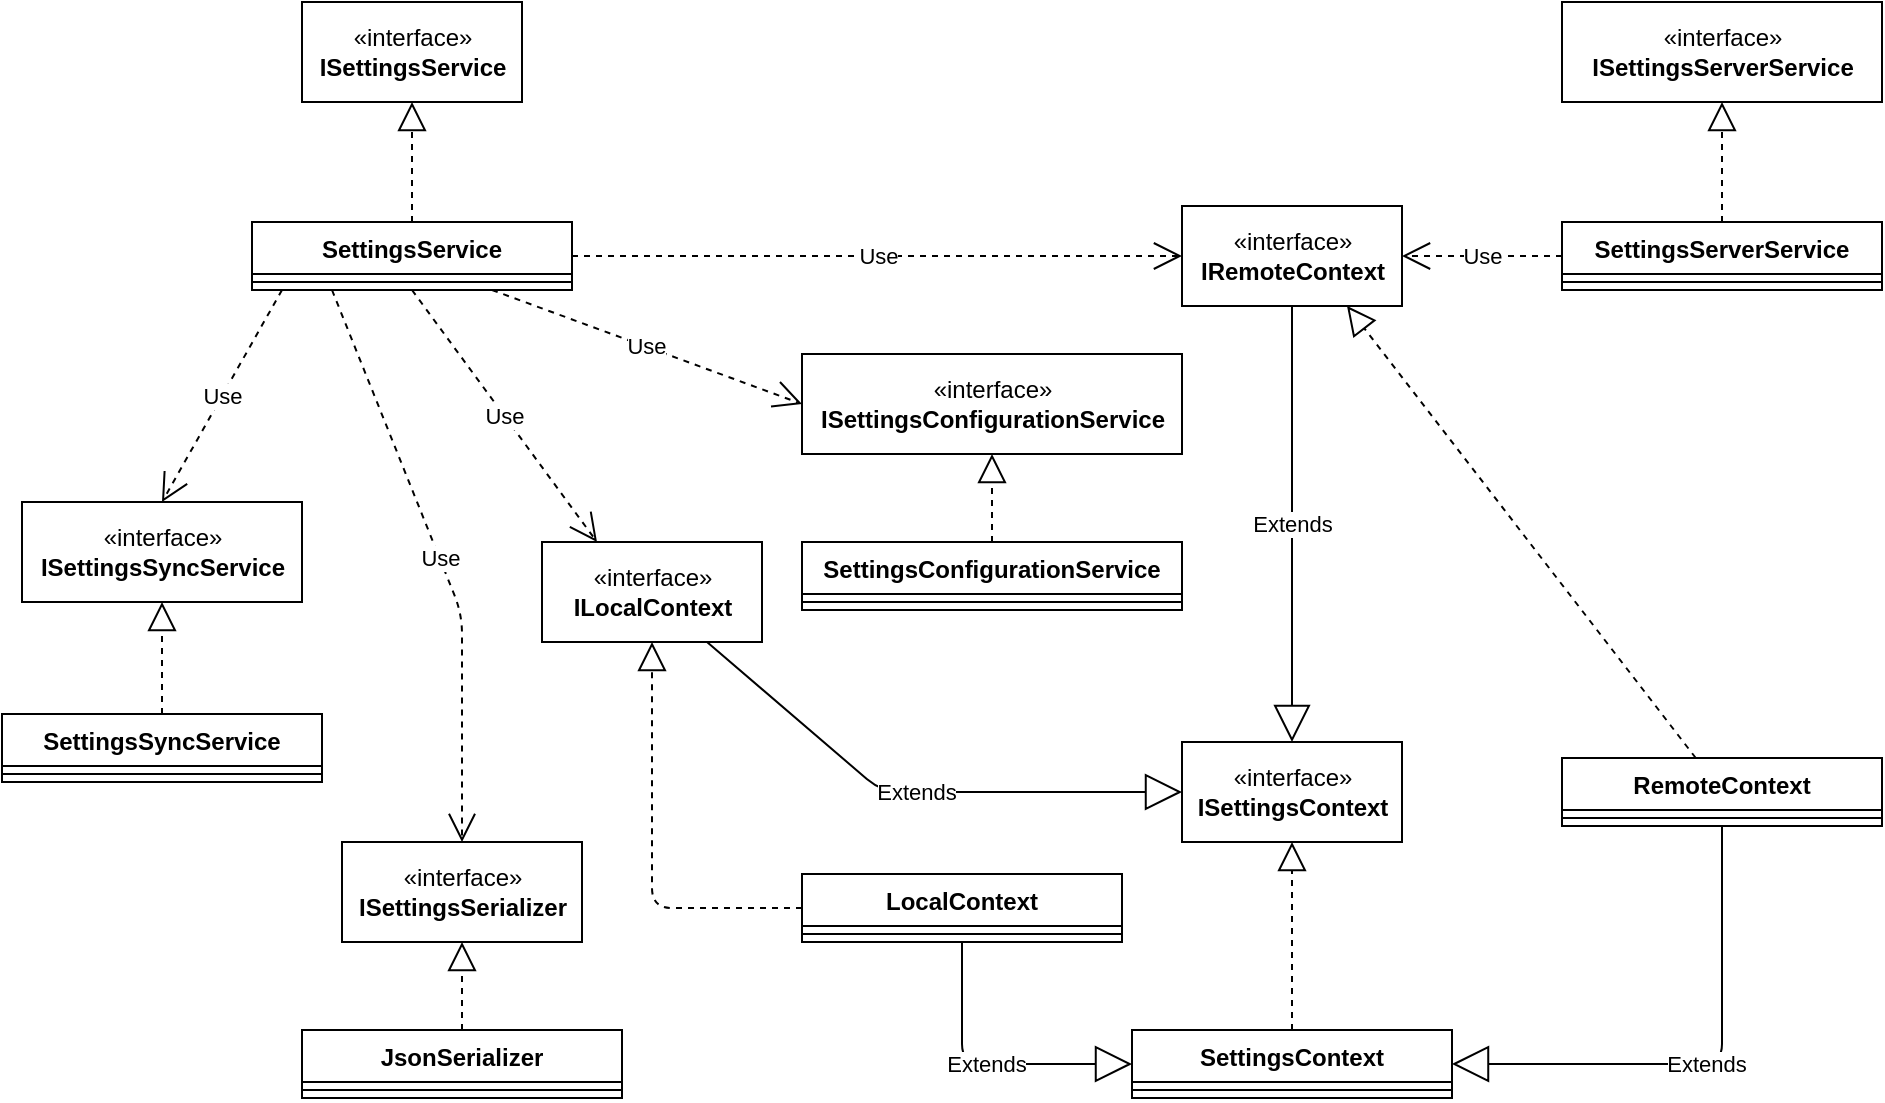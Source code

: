 <mxfile version="15.2.7" type="device"><diagram id="C5RBs43oDa-KdzZeNtuy" name="Page-1"><mxGraphModel dx="750" dy="613" grid="1" gridSize="10" guides="1" tooltips="1" connect="1" arrows="1" fold="1" page="1" pageScale="1" pageWidth="1169" pageHeight="827" math="0" shadow="0"><root><mxCell id="WIyWlLk6GJQsqaUBKTNV-0"/><mxCell id="WIyWlLk6GJQsqaUBKTNV-1" parent="WIyWlLk6GJQsqaUBKTNV-0"/><mxCell id="_TgJ7LqJ2_fqgHWEdVsD-0" value="«interface»&lt;br&gt;&lt;b&gt;ISettingsService&lt;/b&gt;" style="html=1;" parent="WIyWlLk6GJQsqaUBKTNV-1" vertex="1"><mxGeometry x="230" y="84" width="110" height="50" as="geometry"/></mxCell><mxCell id="_TgJ7LqJ2_fqgHWEdVsD-1" value="«interface»&lt;br&gt;&lt;b&gt;ISettingsServerService&lt;br&gt;&lt;/b&gt;" style="html=1;" parent="WIyWlLk6GJQsqaUBKTNV-1" vertex="1"><mxGeometry x="860" y="84" width="160" height="50" as="geometry"/></mxCell><mxCell id="_TgJ7LqJ2_fqgHWEdVsD-2" value="«interface»&lt;br&gt;&lt;b&gt;ISettingsSyncService&lt;/b&gt;" style="html=1;" parent="WIyWlLk6GJQsqaUBKTNV-1" vertex="1"><mxGeometry x="90" y="334" width="140" height="50" as="geometry"/></mxCell><mxCell id="_TgJ7LqJ2_fqgHWEdVsD-3" value="«interface»&lt;br&gt;&lt;b&gt;ISettingsContext&lt;/b&gt;" style="html=1;" parent="WIyWlLk6GJQsqaUBKTNV-1" vertex="1"><mxGeometry x="670" y="454" width="110" height="50" as="geometry"/></mxCell><mxCell id="_TgJ7LqJ2_fqgHWEdVsD-4" value="«interface»&lt;br&gt;&lt;b&gt;IRemoteContext&lt;/b&gt;" style="html=1;" parent="WIyWlLk6GJQsqaUBKTNV-1" vertex="1"><mxGeometry x="670" y="186" width="110" height="50" as="geometry"/></mxCell><mxCell id="_TgJ7LqJ2_fqgHWEdVsD-5" value="«interface»&lt;br&gt;&lt;b&gt;ILocalContext&lt;/b&gt;" style="html=1;" parent="WIyWlLk6GJQsqaUBKTNV-1" vertex="1"><mxGeometry x="350" y="354" width="110" height="50" as="geometry"/></mxCell><mxCell id="_TgJ7LqJ2_fqgHWEdVsD-6" value="«interface»&lt;br&gt;&lt;b&gt;ISettingsConfigurationService&lt;/b&gt;" style="html=1;" parent="WIyWlLk6GJQsqaUBKTNV-1" vertex="1"><mxGeometry x="480" y="260" width="190" height="50" as="geometry"/></mxCell><mxCell id="_TgJ7LqJ2_fqgHWEdVsD-33" value="JsonSerializer" style="swimlane;fontStyle=1;align=center;verticalAlign=top;childLayout=stackLayout;horizontal=1;startSize=26;horizontalStack=0;resizeParent=1;resizeParentMax=0;resizeLast=0;collapsible=1;marginBottom=0;" parent="WIyWlLk6GJQsqaUBKTNV-1" vertex="1"><mxGeometry x="230" y="598" width="160" height="34" as="geometry"/></mxCell><mxCell id="_TgJ7LqJ2_fqgHWEdVsD-35" value="" style="line;strokeWidth=1;fillColor=none;align=left;verticalAlign=middle;spacingTop=-1;spacingLeft=3;spacingRight=3;rotatable=0;labelPosition=right;points=[];portConstraint=eastwest;" parent="_TgJ7LqJ2_fqgHWEdVsD-33" vertex="1"><mxGeometry y="26" width="160" height="8" as="geometry"/></mxCell><mxCell id="_TgJ7LqJ2_fqgHWEdVsD-37" value="«interface»&lt;br&gt;&lt;b&gt;ISettingsSerializer&lt;/b&gt;" style="html=1;" parent="WIyWlLk6GJQsqaUBKTNV-1" vertex="1"><mxGeometry x="250" y="504" width="120" height="50" as="geometry"/></mxCell><mxCell id="_TgJ7LqJ2_fqgHWEdVsD-38" value="SettingsConfigurationService" style="swimlane;fontStyle=1;align=center;verticalAlign=top;childLayout=stackLayout;horizontal=1;startSize=26;horizontalStack=0;resizeParent=1;resizeParentMax=0;resizeLast=0;collapsible=1;marginBottom=0;" parent="WIyWlLk6GJQsqaUBKTNV-1" vertex="1"><mxGeometry x="480" y="354" width="190" height="34" as="geometry"/></mxCell><mxCell id="_TgJ7LqJ2_fqgHWEdVsD-40" value="" style="line;strokeWidth=1;fillColor=none;align=left;verticalAlign=middle;spacingTop=-1;spacingLeft=3;spacingRight=3;rotatable=0;labelPosition=right;points=[];portConstraint=eastwest;" parent="_TgJ7LqJ2_fqgHWEdVsD-38" vertex="1"><mxGeometry y="26" width="190" height="8" as="geometry"/></mxCell><mxCell id="_TgJ7LqJ2_fqgHWEdVsD-42" value="RemoteContext" style="swimlane;fontStyle=1;align=center;verticalAlign=top;childLayout=stackLayout;horizontal=1;startSize=26;horizontalStack=0;resizeParent=1;resizeParentMax=0;resizeLast=0;collapsible=1;marginBottom=0;" parent="WIyWlLk6GJQsqaUBKTNV-1" vertex="1"><mxGeometry x="860" y="462" width="160" height="34" as="geometry"/></mxCell><mxCell id="_TgJ7LqJ2_fqgHWEdVsD-44" value="" style="line;strokeWidth=1;fillColor=none;align=left;verticalAlign=middle;spacingTop=-1;spacingLeft=3;spacingRight=3;rotatable=0;labelPosition=right;points=[];portConstraint=eastwest;" parent="_TgJ7LqJ2_fqgHWEdVsD-42" vertex="1"><mxGeometry y="26" width="160" height="8" as="geometry"/></mxCell><mxCell id="_TgJ7LqJ2_fqgHWEdVsD-46" value="SettingsServerService" style="swimlane;fontStyle=1;align=center;verticalAlign=top;childLayout=stackLayout;horizontal=1;startSize=26;horizontalStack=0;resizeParent=1;resizeParentMax=0;resizeLast=0;collapsible=1;marginBottom=0;" parent="WIyWlLk6GJQsqaUBKTNV-1" vertex="1"><mxGeometry x="860" y="194" width="160" height="34" as="geometry"/></mxCell><mxCell id="_TgJ7LqJ2_fqgHWEdVsD-48" value="" style="line;strokeWidth=1;fillColor=none;align=left;verticalAlign=middle;spacingTop=-1;spacingLeft=3;spacingRight=3;rotatable=0;labelPosition=right;points=[];portConstraint=eastwest;" parent="_TgJ7LqJ2_fqgHWEdVsD-46" vertex="1"><mxGeometry y="26" width="160" height="8" as="geometry"/></mxCell><mxCell id="_TgJ7LqJ2_fqgHWEdVsD-50" value="SettingsService" style="swimlane;fontStyle=1;align=center;verticalAlign=top;childLayout=stackLayout;horizontal=1;startSize=26;horizontalStack=0;resizeParent=1;resizeParentMax=0;resizeLast=0;collapsible=1;marginBottom=0;" parent="WIyWlLk6GJQsqaUBKTNV-1" vertex="1"><mxGeometry x="205" y="194" width="160" height="34" as="geometry"/></mxCell><mxCell id="_TgJ7LqJ2_fqgHWEdVsD-52" value="" style="line;strokeWidth=1;fillColor=none;align=left;verticalAlign=middle;spacingTop=-1;spacingLeft=3;spacingRight=3;rotatable=0;labelPosition=right;points=[];portConstraint=eastwest;" parent="_TgJ7LqJ2_fqgHWEdVsD-50" vertex="1"><mxGeometry y="26" width="160" height="8" as="geometry"/></mxCell><mxCell id="_TgJ7LqJ2_fqgHWEdVsD-54" value="SettingsContext" style="swimlane;fontStyle=1;align=center;verticalAlign=top;childLayout=stackLayout;horizontal=1;startSize=26;horizontalStack=0;resizeParent=1;resizeParentMax=0;resizeLast=0;collapsible=1;marginBottom=0;" parent="WIyWlLk6GJQsqaUBKTNV-1" vertex="1"><mxGeometry x="645" y="598" width="160" height="34" as="geometry"/></mxCell><mxCell id="_TgJ7LqJ2_fqgHWEdVsD-56" value="" style="line;strokeWidth=1;fillColor=none;align=left;verticalAlign=middle;spacingTop=-1;spacingLeft=3;spacingRight=3;rotatable=0;labelPosition=right;points=[];portConstraint=eastwest;" parent="_TgJ7LqJ2_fqgHWEdVsD-54" vertex="1"><mxGeometry y="26" width="160" height="8" as="geometry"/></mxCell><mxCell id="_TgJ7LqJ2_fqgHWEdVsD-58" value="LocalContext" style="swimlane;fontStyle=1;align=center;verticalAlign=top;childLayout=stackLayout;horizontal=1;startSize=26;horizontalStack=0;resizeParent=1;resizeParentMax=0;resizeLast=0;collapsible=1;marginBottom=0;" parent="WIyWlLk6GJQsqaUBKTNV-1" vertex="1"><mxGeometry x="480" y="520" width="160" height="34" as="geometry"/></mxCell><mxCell id="_TgJ7LqJ2_fqgHWEdVsD-60" value="" style="line;strokeWidth=1;fillColor=none;align=left;verticalAlign=middle;spacingTop=-1;spacingLeft=3;spacingRight=3;rotatable=0;labelPosition=right;points=[];portConstraint=eastwest;" parent="_TgJ7LqJ2_fqgHWEdVsD-58" vertex="1"><mxGeometry y="26" width="160" height="8" as="geometry"/></mxCell><mxCell id="_TgJ7LqJ2_fqgHWEdVsD-62" value="" style="endArrow=block;dashed=1;endFill=0;endSize=12;html=1;exitX=0.5;exitY=0;exitDx=0;exitDy=0;" parent="WIyWlLk6GJQsqaUBKTNV-1" source="_TgJ7LqJ2_fqgHWEdVsD-50" target="_TgJ7LqJ2_fqgHWEdVsD-0" edge="1"><mxGeometry width="160" relative="1" as="geometry"><mxPoint x="840" y="250" as="sourcePoint"/><mxPoint x="790" y="604" as="targetPoint"/></mxGeometry></mxCell><mxCell id="_TgJ7LqJ2_fqgHWEdVsD-63" value="" style="endArrow=block;dashed=1;endFill=0;endSize=12;html=1;exitX=0.5;exitY=0;exitDx=0;exitDy=0;" parent="WIyWlLk6GJQsqaUBKTNV-1" source="_TgJ7LqJ2_fqgHWEdVsD-46" target="_TgJ7LqJ2_fqgHWEdVsD-1" edge="1"><mxGeometry width="160" relative="1" as="geometry"><mxPoint x="630" y="604" as="sourcePoint"/><mxPoint x="790" y="604" as="targetPoint"/></mxGeometry></mxCell><mxCell id="_TgJ7LqJ2_fqgHWEdVsD-64" value="" style="endArrow=block;dashed=1;endFill=0;endSize=12;html=1;entryX=0.75;entryY=1;entryDx=0;entryDy=0;" parent="WIyWlLk6GJQsqaUBKTNV-1" source="_TgJ7LqJ2_fqgHWEdVsD-42" target="_TgJ7LqJ2_fqgHWEdVsD-4" edge="1"><mxGeometry width="160" relative="1" as="geometry"><mxPoint x="630" y="604" as="sourcePoint"/><mxPoint x="760" y="324" as="targetPoint"/></mxGeometry></mxCell><mxCell id="_TgJ7LqJ2_fqgHWEdVsD-65" value="" style="endArrow=block;dashed=1;endFill=0;endSize=12;html=1;entryX=0.5;entryY=1;entryDx=0;entryDy=0;" parent="WIyWlLk6GJQsqaUBKTNV-1" source="_TgJ7LqJ2_fqgHWEdVsD-54" target="_TgJ7LqJ2_fqgHWEdVsD-3" edge="1"><mxGeometry width="160" relative="1" as="geometry"><mxPoint x="630" y="604" as="sourcePoint"/><mxPoint x="790" y="604" as="targetPoint"/></mxGeometry></mxCell><mxCell id="_TgJ7LqJ2_fqgHWEdVsD-66" value="" style="endArrow=block;dashed=1;endFill=0;endSize=12;html=1;entryX=0.5;entryY=1;entryDx=0;entryDy=0;exitX=0;exitY=0.5;exitDx=0;exitDy=0;" parent="WIyWlLk6GJQsqaUBKTNV-1" source="_TgJ7LqJ2_fqgHWEdVsD-58" target="_TgJ7LqJ2_fqgHWEdVsD-5" edge="1"><mxGeometry width="160" relative="1" as="geometry"><mxPoint x="630" y="604" as="sourcePoint"/><mxPoint x="450" y="404" as="targetPoint"/><Array as="points"><mxPoint x="405" y="537"/></Array></mxGeometry></mxCell><mxCell id="_TgJ7LqJ2_fqgHWEdVsD-67" value="" style="endArrow=block;dashed=1;endFill=0;endSize=12;html=1;exitX=0.5;exitY=0;exitDx=0;exitDy=0;entryX=0.5;entryY=1;entryDx=0;entryDy=0;" parent="WIyWlLk6GJQsqaUBKTNV-1" source="_TgJ7LqJ2_fqgHWEdVsD-33" target="_TgJ7LqJ2_fqgHWEdVsD-37" edge="1"><mxGeometry width="160" relative="1" as="geometry"><mxPoint x="630" y="604" as="sourcePoint"/><mxPoint x="790" y="604" as="targetPoint"/></mxGeometry></mxCell><mxCell id="_TgJ7LqJ2_fqgHWEdVsD-68" value="SettingsSyncService" style="swimlane;fontStyle=1;align=center;verticalAlign=top;childLayout=stackLayout;horizontal=1;startSize=26;horizontalStack=0;resizeParent=1;resizeParentMax=0;resizeLast=0;collapsible=1;marginBottom=0;" parent="WIyWlLk6GJQsqaUBKTNV-1" vertex="1"><mxGeometry x="80" y="440" width="160" height="34" as="geometry"/></mxCell><mxCell id="_TgJ7LqJ2_fqgHWEdVsD-70" value="" style="line;strokeWidth=1;fillColor=none;align=left;verticalAlign=middle;spacingTop=-1;spacingLeft=3;spacingRight=3;rotatable=0;labelPosition=right;points=[];portConstraint=eastwest;" parent="_TgJ7LqJ2_fqgHWEdVsD-68" vertex="1"><mxGeometry y="26" width="160" height="8" as="geometry"/></mxCell><mxCell id="_TgJ7LqJ2_fqgHWEdVsD-72" value="" style="endArrow=block;dashed=1;endFill=0;endSize=12;html=1;entryX=0.5;entryY=1;entryDx=0;entryDy=0;" parent="WIyWlLk6GJQsqaUBKTNV-1" source="_TgJ7LqJ2_fqgHWEdVsD-68" edge="1" target="_TgJ7LqJ2_fqgHWEdVsD-2"><mxGeometry width="160" relative="1" as="geometry"><mxPoint x="630" y="604" as="sourcePoint"/><mxPoint x="210" y="384" as="targetPoint"/></mxGeometry></mxCell><mxCell id="_TgJ7LqJ2_fqgHWEdVsD-73" value="" style="endArrow=block;dashed=1;endFill=0;endSize=12;html=1;exitX=0.5;exitY=0;exitDx=0;exitDy=0;entryX=0.5;entryY=1;entryDx=0;entryDy=0;" parent="WIyWlLk6GJQsqaUBKTNV-1" source="_TgJ7LqJ2_fqgHWEdVsD-38" target="_TgJ7LqJ2_fqgHWEdVsD-6" edge="1"><mxGeometry width="160" relative="1" as="geometry"><mxPoint x="540" y="810" as="sourcePoint"/><mxPoint x="575" y="370" as="targetPoint"/></mxGeometry></mxCell><mxCell id="_TgJ7LqJ2_fqgHWEdVsD-75" value="Extends" style="endArrow=block;endSize=16;endFill=0;html=1;exitX=0.5;exitY=1;exitDx=0;exitDy=0;entryX=1;entryY=0.5;entryDx=0;entryDy=0;" parent="WIyWlLk6GJQsqaUBKTNV-1" source="_TgJ7LqJ2_fqgHWEdVsD-42" target="_TgJ7LqJ2_fqgHWEdVsD-54" edge="1"><mxGeometry width="160" relative="1" as="geometry"><mxPoint x="630" y="604" as="sourcePoint"/><mxPoint x="790" y="604" as="targetPoint"/><Array as="points"><mxPoint x="940" y="615"/></Array></mxGeometry></mxCell><mxCell id="_TgJ7LqJ2_fqgHWEdVsD-76" value="Extends" style="endArrow=block;endSize=16;endFill=0;html=1;exitX=0.5;exitY=1;exitDx=0;exitDy=0;entryX=0;entryY=0.5;entryDx=0;entryDy=0;" parent="WIyWlLk6GJQsqaUBKTNV-1" source="_TgJ7LqJ2_fqgHWEdVsD-58" target="_TgJ7LqJ2_fqgHWEdVsD-54" edge="1"><mxGeometry width="160" relative="1" as="geometry"><mxPoint x="630" y="604" as="sourcePoint"/><mxPoint x="630" y="649" as="targetPoint"/><Array as="points"><mxPoint x="560" y="615"/></Array></mxGeometry></mxCell><mxCell id="_TgJ7LqJ2_fqgHWEdVsD-77" value="Use" style="endArrow=open;endSize=12;dashed=1;html=1;exitX=0.5;exitY=1;exitDx=0;exitDy=0;entryX=0.25;entryY=0;entryDx=0;entryDy=0;" parent="WIyWlLk6GJQsqaUBKTNV-1" source="_TgJ7LqJ2_fqgHWEdVsD-50" target="_TgJ7LqJ2_fqgHWEdVsD-5" edge="1"><mxGeometry width="160" relative="1" as="geometry"><mxPoint x="630" y="604" as="sourcePoint"/><mxPoint x="790" y="604" as="targetPoint"/></mxGeometry></mxCell><mxCell id="_TgJ7LqJ2_fqgHWEdVsD-78" value="Use" style="endArrow=open;endSize=12;dashed=1;html=1;entryX=0;entryY=0.5;entryDx=0;entryDy=0;exitX=1;exitY=0.5;exitDx=0;exitDy=0;" parent="WIyWlLk6GJQsqaUBKTNV-1" source="_TgJ7LqJ2_fqgHWEdVsD-50" target="_TgJ7LqJ2_fqgHWEdVsD-4" edge="1"><mxGeometry width="160" relative="1" as="geometry"><mxPoint x="390" y="200" as="sourcePoint"/><mxPoint x="790" y="604" as="targetPoint"/></mxGeometry></mxCell><mxCell id="_TgJ7LqJ2_fqgHWEdVsD-79" value="Use" style="endArrow=open;endSize=12;dashed=1;html=1;entryX=0.5;entryY=0;entryDx=0;entryDy=0;exitX=0.25;exitY=1;exitDx=0;exitDy=0;" parent="WIyWlLk6GJQsqaUBKTNV-1" source="_TgJ7LqJ2_fqgHWEdVsD-50" target="_TgJ7LqJ2_fqgHWEdVsD-37" edge="1"><mxGeometry width="160" relative="1" as="geometry"><mxPoint x="285" y="228" as="sourcePoint"/><mxPoint x="790" y="604" as="targetPoint"/><Array as="points"><mxPoint x="310" y="390"/></Array></mxGeometry></mxCell><mxCell id="_TgJ7LqJ2_fqgHWEdVsD-80" value="Use" style="endArrow=open;endSize=12;dashed=1;html=1;exitX=0.75;exitY=1;exitDx=0;exitDy=0;entryX=0;entryY=0.5;entryDx=0;entryDy=0;" parent="WIyWlLk6GJQsqaUBKTNV-1" source="_TgJ7LqJ2_fqgHWEdVsD-50" target="_TgJ7LqJ2_fqgHWEdVsD-6" edge="1"><mxGeometry width="160" relative="1" as="geometry"><mxPoint x="630" y="604" as="sourcePoint"/><mxPoint x="790" y="604" as="targetPoint"/></mxGeometry></mxCell><mxCell id="_TgJ7LqJ2_fqgHWEdVsD-81" value="Extends" style="endArrow=block;endSize=16;endFill=0;html=1;exitX=0.5;exitY=1;exitDx=0;exitDy=0;entryX=0.5;entryY=0;entryDx=0;entryDy=0;" parent="WIyWlLk6GJQsqaUBKTNV-1" source="_TgJ7LqJ2_fqgHWEdVsD-4" target="_TgJ7LqJ2_fqgHWEdVsD-3" edge="1"><mxGeometry width="160" relative="1" as="geometry"><mxPoint x="630" y="604" as="sourcePoint"/><mxPoint x="790" y="604" as="targetPoint"/></mxGeometry></mxCell><mxCell id="_TgJ7LqJ2_fqgHWEdVsD-82" value="Extends" style="endArrow=block;endSize=16;endFill=0;html=1;exitX=0.75;exitY=1;exitDx=0;exitDy=0;entryX=0;entryY=0.5;entryDx=0;entryDy=0;" parent="WIyWlLk6GJQsqaUBKTNV-1" source="_TgJ7LqJ2_fqgHWEdVsD-5" target="_TgJ7LqJ2_fqgHWEdVsD-3" edge="1"><mxGeometry width="160" relative="1" as="geometry"><mxPoint x="630" y="604" as="sourcePoint"/><mxPoint x="790" y="604" as="targetPoint"/><Array as="points"><mxPoint x="520" y="479"/></Array></mxGeometry></mxCell><mxCell id="_TgJ7LqJ2_fqgHWEdVsD-83" value="Use" style="endArrow=open;endSize=12;dashed=1;html=1;entryX=0.5;entryY=0;entryDx=0;entryDy=0;" parent="WIyWlLk6GJQsqaUBKTNV-1" target="_TgJ7LqJ2_fqgHWEdVsD-2" edge="1"><mxGeometry width="160" relative="1" as="geometry"><mxPoint x="220" y="228" as="sourcePoint"/><mxPoint x="790" y="604" as="targetPoint"/></mxGeometry></mxCell><mxCell id="_TgJ7LqJ2_fqgHWEdVsD-85" value="Use" style="endArrow=open;endSize=12;dashed=1;html=1;exitX=0;exitY=0.5;exitDx=0;exitDy=0;entryX=1;entryY=0.5;entryDx=0;entryDy=0;" parent="WIyWlLk6GJQsqaUBKTNV-1" source="_TgJ7LqJ2_fqgHWEdVsD-46" target="_TgJ7LqJ2_fqgHWEdVsD-4" edge="1"><mxGeometry width="160" relative="1" as="geometry"><mxPoint x="630" y="604" as="sourcePoint"/><mxPoint x="790" y="604" as="targetPoint"/></mxGeometry></mxCell></root></mxGraphModel></diagram></mxfile>
